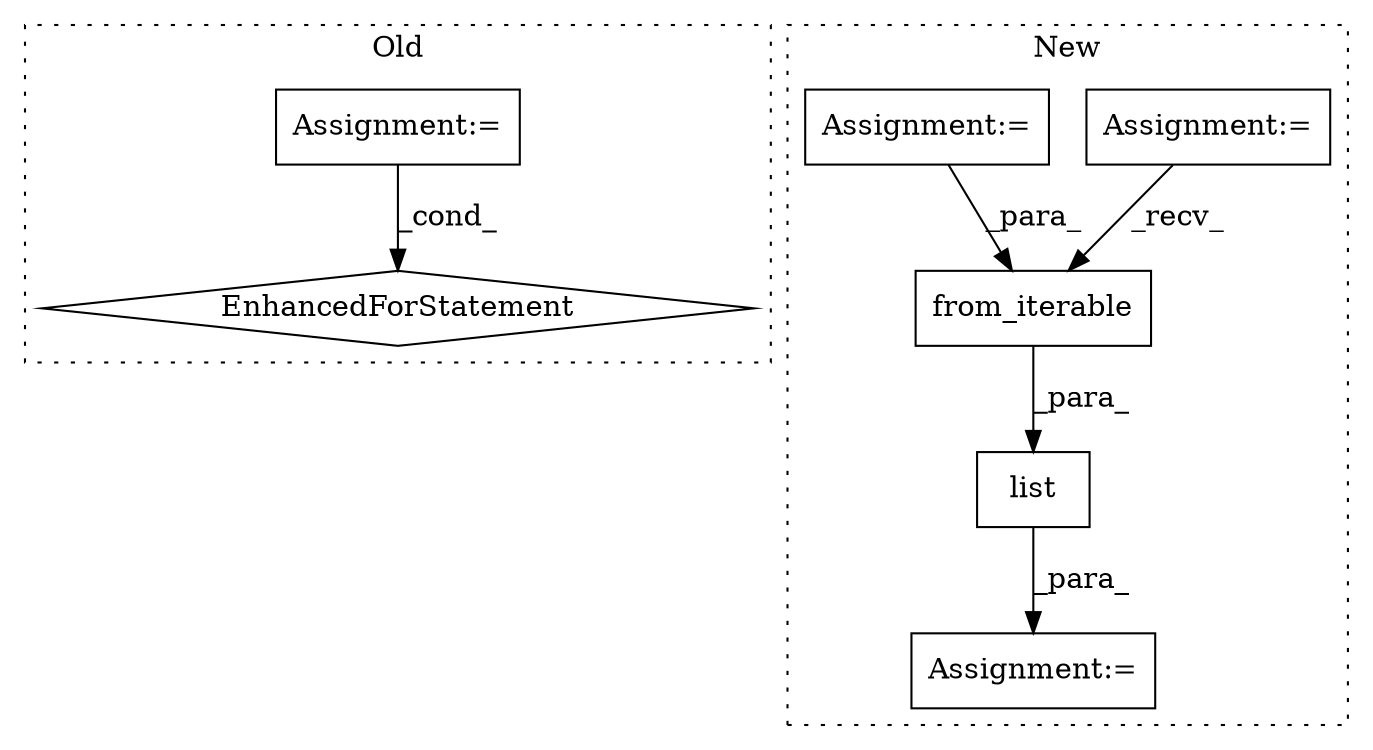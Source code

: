 digraph G {
subgraph cluster0 {
1 [label="EnhancedForStatement" a="70" s="6308,6401" l="69,2" shape="diamond"];
3 [label="Assignment:=" a="7" s="6227,6298" l="53,2" shape="box"];
label = "Old";
style="dotted";
}
subgraph cluster1 {
2 [label="from_iterable" a="32" s="8337,8359" l="14,1" shape="box"];
4 [label="Assignment:=" a="7" s="7637" l="5" shape="box"];
5 [label="Assignment:=" a="7" s="8325" l="1" shape="box"];
6 [label="Assignment:=" a="7" s="7840" l="1" shape="box"];
7 [label="list" a="32" s="8326,8360" l="5,1" shape="box"];
label = "New";
style="dotted";
}
2 -> 7 [label="_para_"];
3 -> 1 [label="_cond_"];
4 -> 2 [label="_recv_"];
6 -> 2 [label="_para_"];
7 -> 5 [label="_para_"];
}